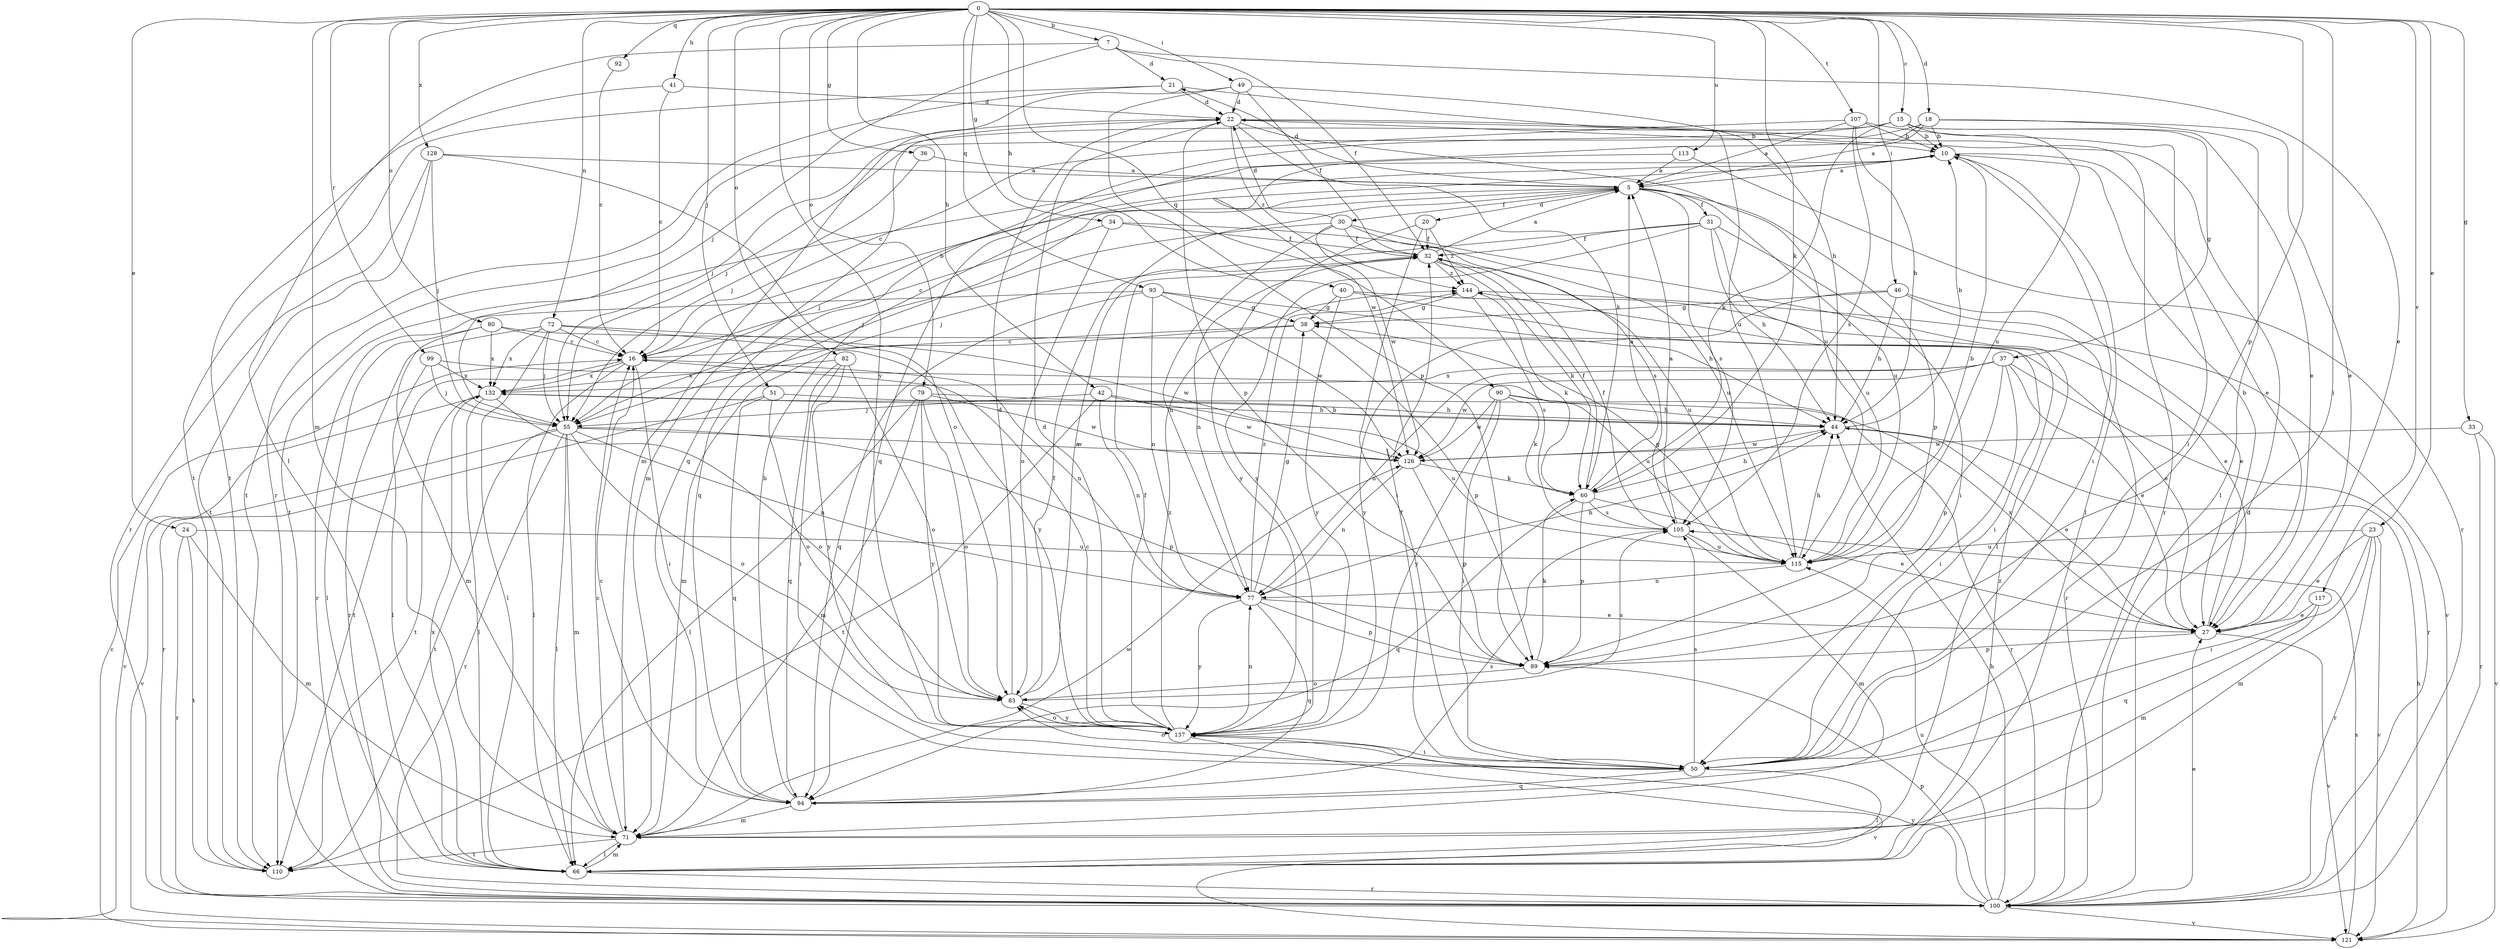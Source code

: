 strict digraph  {
0;
5;
7;
10;
15;
16;
18;
20;
21;
22;
23;
24;
27;
30;
31;
32;
33;
34;
36;
37;
38;
40;
41;
42;
44;
46;
49;
50;
51;
55;
60;
66;
71;
72;
77;
79;
80;
82;
83;
89;
90;
92;
93;
94;
99;
100;
105;
107;
110;
113;
115;
117;
121;
126;
128;
132;
137;
144;
0 -> 7  [label=b];
0 -> 15  [label=c];
0 -> 18  [label=d];
0 -> 23  [label=e];
0 -> 24  [label=e];
0 -> 33  [label=g];
0 -> 34  [label=g];
0 -> 36  [label=g];
0 -> 40  [label=h];
0 -> 41  [label=h];
0 -> 42  [label=h];
0 -> 46  [label=i];
0 -> 49  [label=i];
0 -> 50  [label=i];
0 -> 51  [label=j];
0 -> 60  [label=k];
0 -> 71  [label=m];
0 -> 72  [label=n];
0 -> 79  [label=o];
0 -> 80  [label=o];
0 -> 82  [label=o];
0 -> 89  [label=p];
0 -> 90  [label=q];
0 -> 92  [label=q];
0 -> 93  [label=q];
0 -> 99  [label=r];
0 -> 107  [label=t];
0 -> 113  [label=u];
0 -> 117  [label=v];
0 -> 128  [label=x];
0 -> 137  [label=y];
5 -> 20  [label=d];
5 -> 21  [label=d];
5 -> 30  [label=f];
5 -> 31  [label=f];
5 -> 55  [label=j];
5 -> 89  [label=p];
5 -> 94  [label=q];
5 -> 105  [label=s];
5 -> 115  [label=u];
7 -> 21  [label=d];
7 -> 27  [label=e];
7 -> 32  [label=f];
7 -> 55  [label=j];
7 -> 66  [label=l];
10 -> 5  [label=a];
10 -> 27  [label=e];
10 -> 50  [label=i];
10 -> 66  [label=l];
10 -> 110  [label=t];
15 -> 10  [label=b];
15 -> 27  [label=e];
15 -> 37  [label=g];
15 -> 55  [label=j];
15 -> 60  [label=k];
15 -> 94  [label=q];
15 -> 115  [label=u];
16 -> 10  [label=b];
16 -> 50  [label=i];
16 -> 66  [label=l];
16 -> 77  [label=n];
16 -> 110  [label=t];
16 -> 132  [label=x];
18 -> 5  [label=a];
18 -> 10  [label=b];
18 -> 27  [label=e];
18 -> 55  [label=j];
18 -> 66  [label=l];
18 -> 94  [label=q];
20 -> 32  [label=f];
20 -> 50  [label=i];
20 -> 137  [label=y];
20 -> 144  [label=z];
21 -> 22  [label=d];
21 -> 100  [label=r];
21 -> 110  [label=t];
21 -> 115  [label=u];
22 -> 10  [label=b];
22 -> 60  [label=k];
22 -> 71  [label=m];
22 -> 89  [label=p];
22 -> 100  [label=r];
22 -> 110  [label=t];
22 -> 115  [label=u];
22 -> 144  [label=z];
23 -> 27  [label=e];
23 -> 50  [label=i];
23 -> 71  [label=m];
23 -> 100  [label=r];
23 -> 115  [label=u];
23 -> 121  [label=v];
24 -> 71  [label=m];
24 -> 100  [label=r];
24 -> 110  [label=t];
24 -> 115  [label=u];
27 -> 10  [label=b];
27 -> 89  [label=p];
27 -> 121  [label=v];
27 -> 132  [label=x];
30 -> 22  [label=d];
30 -> 32  [label=f];
30 -> 55  [label=j];
30 -> 66  [label=l];
30 -> 77  [label=n];
30 -> 105  [label=s];
30 -> 126  [label=w];
31 -> 32  [label=f];
31 -> 44  [label=h];
31 -> 50  [label=i];
31 -> 55  [label=j];
31 -> 115  [label=u];
31 -> 137  [label=y];
32 -> 5  [label=a];
32 -> 60  [label=k];
32 -> 77  [label=n];
32 -> 115  [label=u];
32 -> 144  [label=z];
33 -> 100  [label=r];
33 -> 121  [label=v];
33 -> 126  [label=w];
34 -> 16  [label=c];
34 -> 32  [label=f];
34 -> 83  [label=o];
34 -> 115  [label=u];
36 -> 5  [label=a];
36 -> 55  [label=j];
37 -> 27  [label=e];
37 -> 50  [label=i];
37 -> 77  [label=n];
37 -> 89  [label=p];
37 -> 100  [label=r];
37 -> 126  [label=w];
37 -> 132  [label=x];
38 -> 16  [label=c];
38 -> 71  [label=m];
38 -> 89  [label=p];
40 -> 27  [label=e];
40 -> 38  [label=g];
40 -> 50  [label=i];
40 -> 137  [label=y];
41 -> 16  [label=c];
41 -> 22  [label=d];
41 -> 110  [label=t];
42 -> 55  [label=j];
42 -> 77  [label=n];
42 -> 110  [label=t];
42 -> 115  [label=u];
42 -> 126  [label=w];
44 -> 10  [label=b];
44 -> 27  [label=e];
44 -> 126  [label=w];
46 -> 27  [label=e];
46 -> 38  [label=g];
46 -> 44  [label=h];
46 -> 100  [label=r];
46 -> 137  [label=y];
49 -> 22  [label=d];
49 -> 32  [label=f];
49 -> 44  [label=h];
49 -> 71  [label=m];
49 -> 89  [label=p];
50 -> 32  [label=f];
50 -> 66  [label=l];
50 -> 83  [label=o];
50 -> 94  [label=q];
50 -> 105  [label=s];
51 -> 44  [label=h];
51 -> 83  [label=o];
51 -> 94  [label=q];
51 -> 100  [label=r];
55 -> 66  [label=l];
55 -> 71  [label=m];
55 -> 77  [label=n];
55 -> 83  [label=o];
55 -> 89  [label=p];
55 -> 100  [label=r];
55 -> 110  [label=t];
55 -> 121  [label=v];
55 -> 126  [label=w];
60 -> 5  [label=a];
60 -> 27  [label=e];
60 -> 32  [label=f];
60 -> 44  [label=h];
60 -> 89  [label=p];
60 -> 94  [label=q];
60 -> 105  [label=s];
66 -> 71  [label=m];
66 -> 100  [label=r];
66 -> 132  [label=x];
66 -> 144  [label=z];
71 -> 16  [label=c];
71 -> 66  [label=l];
71 -> 110  [label=t];
71 -> 126  [label=w];
72 -> 16  [label=c];
72 -> 55  [label=j];
72 -> 66  [label=l];
72 -> 100  [label=r];
72 -> 126  [label=w];
72 -> 132  [label=x];
72 -> 137  [label=y];
77 -> 27  [label=e];
77 -> 38  [label=g];
77 -> 44  [label=h];
77 -> 89  [label=p];
77 -> 94  [label=q];
77 -> 137  [label=y];
77 -> 144  [label=z];
79 -> 44  [label=h];
79 -> 66  [label=l];
79 -> 71  [label=m];
79 -> 83  [label=o];
79 -> 126  [label=w];
79 -> 137  [label=y];
80 -> 16  [label=c];
80 -> 27  [label=e];
80 -> 66  [label=l];
80 -> 71  [label=m];
80 -> 132  [label=x];
82 -> 50  [label=i];
82 -> 83  [label=o];
82 -> 94  [label=q];
82 -> 132  [label=x];
82 -> 137  [label=y];
83 -> 5  [label=a];
83 -> 22  [label=d];
83 -> 32  [label=f];
83 -> 105  [label=s];
83 -> 137  [label=y];
89 -> 60  [label=k];
89 -> 83  [label=o];
90 -> 44  [label=h];
90 -> 50  [label=i];
90 -> 60  [label=k];
90 -> 100  [label=r];
90 -> 126  [label=w];
90 -> 137  [label=y];
92 -> 16  [label=c];
93 -> 38  [label=g];
93 -> 44  [label=h];
93 -> 77  [label=n];
93 -> 94  [label=q];
93 -> 100  [label=r];
93 -> 126  [label=w];
94 -> 10  [label=b];
94 -> 16  [label=c];
94 -> 71  [label=m];
94 -> 105  [label=s];
99 -> 55  [label=j];
99 -> 66  [label=l];
99 -> 115  [label=u];
99 -> 132  [label=x];
100 -> 22  [label=d];
100 -> 27  [label=e];
100 -> 44  [label=h];
100 -> 89  [label=p];
100 -> 115  [label=u];
100 -> 121  [label=v];
100 -> 137  [label=y];
105 -> 5  [label=a];
105 -> 32  [label=f];
105 -> 71  [label=m];
105 -> 115  [label=u];
107 -> 5  [label=a];
107 -> 10  [label=b];
107 -> 16  [label=c];
107 -> 44  [label=h];
107 -> 50  [label=i];
107 -> 105  [label=s];
113 -> 5  [label=a];
113 -> 100  [label=r];
113 -> 126  [label=w];
115 -> 10  [label=b];
115 -> 38  [label=g];
115 -> 44  [label=h];
115 -> 77  [label=n];
117 -> 27  [label=e];
117 -> 71  [label=m];
117 -> 94  [label=q];
121 -> 16  [label=c];
121 -> 44  [label=h];
121 -> 105  [label=s];
126 -> 60  [label=k];
126 -> 77  [label=n];
126 -> 89  [label=p];
128 -> 5  [label=a];
128 -> 55  [label=j];
128 -> 83  [label=o];
128 -> 100  [label=r];
128 -> 110  [label=t];
132 -> 44  [label=h];
132 -> 66  [label=l];
132 -> 83  [label=o];
132 -> 110  [label=t];
132 -> 121  [label=v];
137 -> 16  [label=c];
137 -> 22  [label=d];
137 -> 32  [label=f];
137 -> 50  [label=i];
137 -> 77  [label=n];
137 -> 83  [label=o];
137 -> 121  [label=v];
137 -> 144  [label=z];
144 -> 38  [label=g];
144 -> 60  [label=k];
144 -> 105  [label=s];
144 -> 121  [label=v];
}
